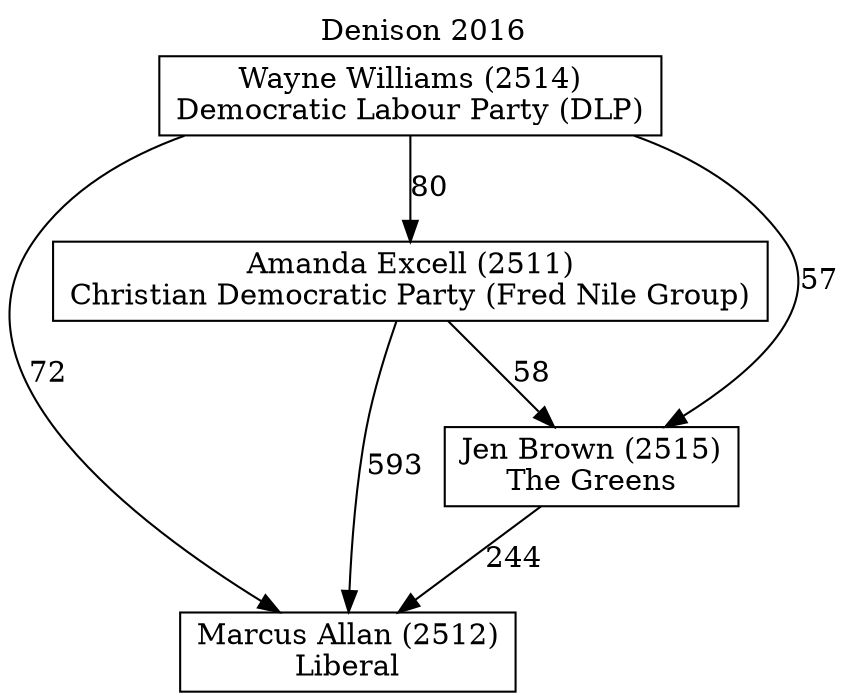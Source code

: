 // House preference flow
digraph "Marcus Allan (2512)_Denison_2016" {
	graph [label="Denison 2016" labelloc=t mclimit=10]
	node [shape=box]
	"Marcus Allan (2512)" [label="Marcus Allan (2512)
Liberal"]
	"Wayne Williams (2514)" [label="Wayne Williams (2514)
Democratic Labour Party (DLP)"]
	"Amanda Excell (2511)" [label="Amanda Excell (2511)
Christian Democratic Party (Fred Nile Group)"]
	"Jen Brown (2515)" [label="Jen Brown (2515)
The Greens"]
	"Wayne Williams (2514)" -> "Jen Brown (2515)" [label=57]
	"Wayne Williams (2514)" -> "Marcus Allan (2512)" [label=72]
	"Amanda Excell (2511)" -> "Marcus Allan (2512)" [label=593]
	"Amanda Excell (2511)" -> "Jen Brown (2515)" [label=58]
	"Wayne Williams (2514)" -> "Amanda Excell (2511)" [label=80]
	"Jen Brown (2515)" -> "Marcus Allan (2512)" [label=244]
}
